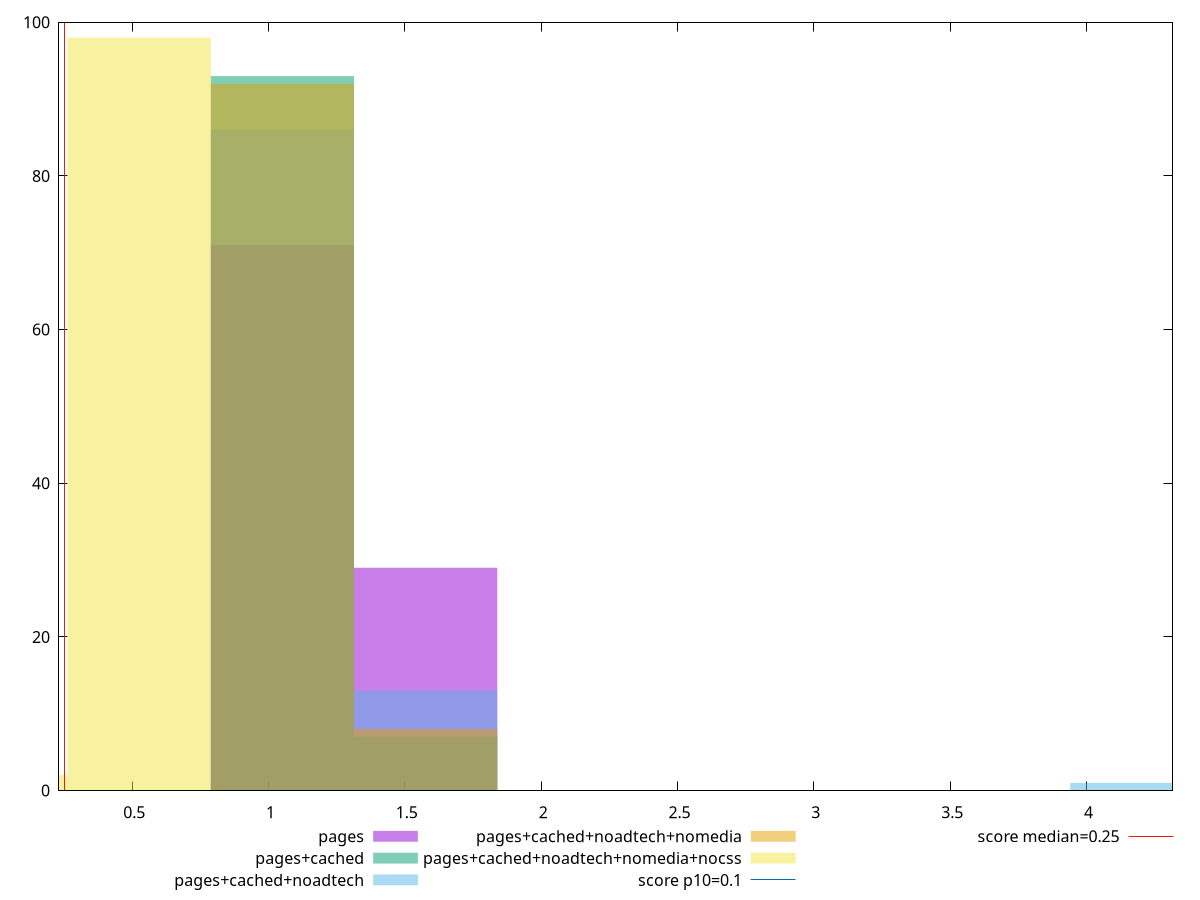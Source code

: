 reset

$pages <<EOF
1.0508212847994747 71
1.576231927199212 29
EOF

$pagesCached <<EOF
1.0508212847994747 93
1.576231927199212 7
EOF

$pagesCachedNoadtech <<EOF
1.0508212847994747 86
1.576231927199212 13
4.203285139197899 1
EOF

$pagesCachedNoadtechNomedia <<EOF
1.0508212847994747 92
1.576231927199212 8
EOF

$pagesCachedNoadtechNomediaNocss <<EOF
0 2
0.5254106423997373 98
EOF

set key outside below
set boxwidth 0.5254106423997373
set xrange [0.23147960069444443:4.315516493055556]
set yrange [0:100]
set trange [0:100]
set style fill transparent solid 0.5 noborder

set parametric
set terminal svg size 640, 530 enhanced background rgb 'white'
set output "report_00015_2021-02-09T16-11-33.973Z/cumulative-layout-shift/comparison/histogram/all_raw.svg"

plot $pages title "pages" with boxes, \
     $pagesCached title "pages+cached" with boxes, \
     $pagesCachedNoadtech title "pages+cached+noadtech" with boxes, \
     $pagesCachedNoadtechNomedia title "pages+cached+noadtech+nomedia" with boxes, \
     $pagesCachedNoadtechNomediaNocss title "pages+cached+noadtech+nomedia+nocss" with boxes, \
     0.1,t title "score p10=0.1", \
     0.25,t title "score median=0.25"

reset
